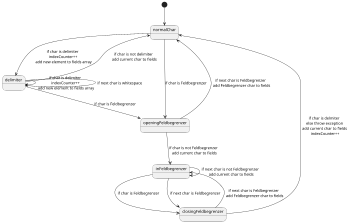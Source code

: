 @startuml
'https://plantuml.com/state-diagram

scale 350 width
[*] --> normalChar
normalChar --> delimiter : if char is delimiter \n indexCounter++ \n add new element to fields array
delimiter --> normalChar : if char is not delimiter \n add current char to fields
delimiter --> delimiter : if char is delimiter \n indexCounter++ \n add new element to fields array
delimiter --> openingFeldbegrenzer : if char is Feldbegrenzer
normalChar -->  openingFeldbegrenzer : if char is Feldbegrenzer
openingFeldbegrenzer --> inFeldbegrenzer : if char is not Feldbegrenzer \n add current char to fields
inFeldbegrenzer --> closingFeldbegrenzer : if char is Feldbegrenzer
closingFeldbegrenzer --> normalChar : if char is delmiter \n else throw exception \n add current char to fields \n indexCounter++
closingFeldbegrenzer --> inFeldbegrenzer : if next char is Feldbegrenzer \n add Feldbegrenzer char to fields
inFeldbegrenzer --> closingFeldbegrenzer : if next char is Feldbegrenzer
inFeldbegrenzer --> inFeldbegrenzer : if next char is not Feldbegrenzer \n add current char to fields
openingFeldbegrenzer --> normalChar : if next char is Feldbegrenzer \n add Feldbegrenzer char to fields
delimiter --> delimiter : if next char is whitespace

@enduml